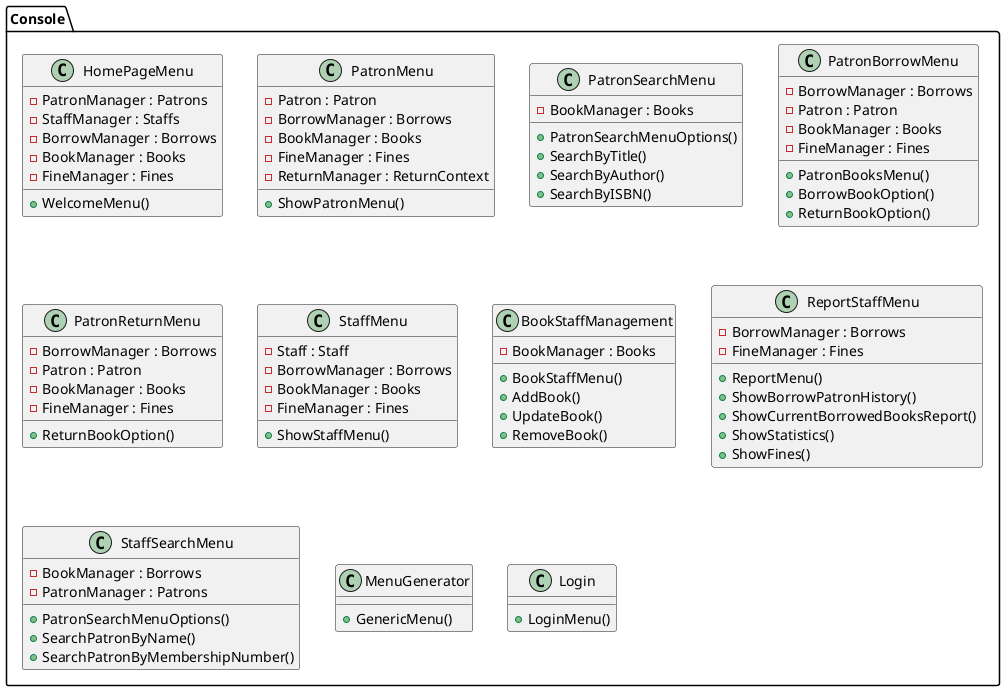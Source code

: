@startuml UIConsole
package "Console" {
    
    ' Define main classes
    class HomePageMenu{
        - PatronManager : Patrons
        - StaffManager : Staffs
        - BorrowManager : Borrows
        - BookManager : Books
        - FineManager : Fines
        + WelcomeMenu()  
    }

    class PatronMenu{
        - Patron : Patron
        - BorrowManager : Borrows
        - BookManager : Books
        - FineManager : Fines
        - ReturnManager : ReturnContext
        + ShowPatronMenu()
    }

    class PatronSearchMenu{
        - BookManager : Books
        + PatronSearchMenuOptions()
        + SearchByTitle()
        + SearchByAuthor()
        + SearchByISBN()
    }

    class PatronBorrowMenu{
        - BorrowManager : Borrows
        - Patron : Patron
        - BookManager : Books
        - FineManager : Fines
        + PatronBooksMenu()
        + BorrowBookOption()
        + ReturnBookOption()
    }

    class PatronReturnMenu {
        - BorrowManager : Borrows
        - Patron : Patron
        - BookManager : Books
        - FineManager : Fines
        + ReturnBookOption()
    }


    class StaffMenu{
        - Staff : Staff
        - BorrowManager : Borrows
        - BookManager : Books
        - FineManager : Fines
        + ShowStaffMenu()
    }

    class BookStaffManagement{
        - BookManager : Books
        + BookStaffMenu()
        + AddBook()
        + UpdateBook()
        + RemoveBook()
    }

    class ReportStaffMenu{
        - BorrowManager : Borrows
        - FineManager : Fines
        + ReportMenu()
        + ShowBorrowPatronHistory()
        + ShowCurrentBorrowedBooksReport()
        + ShowStatistics()
        + ShowFines()
    }

    class StaffSearchMenu{
        - BookManager : Borrows
        - PatronManager : Patrons
        + PatronSearchMenuOptions()
        + SearchPatronByName()
        + SearchPatronByMembershipNumber()

    }

    class MenuGenerator{
        + GenericMenu()
    }

    class Login{
        + LoginMenu()
    }
}
@enduml 